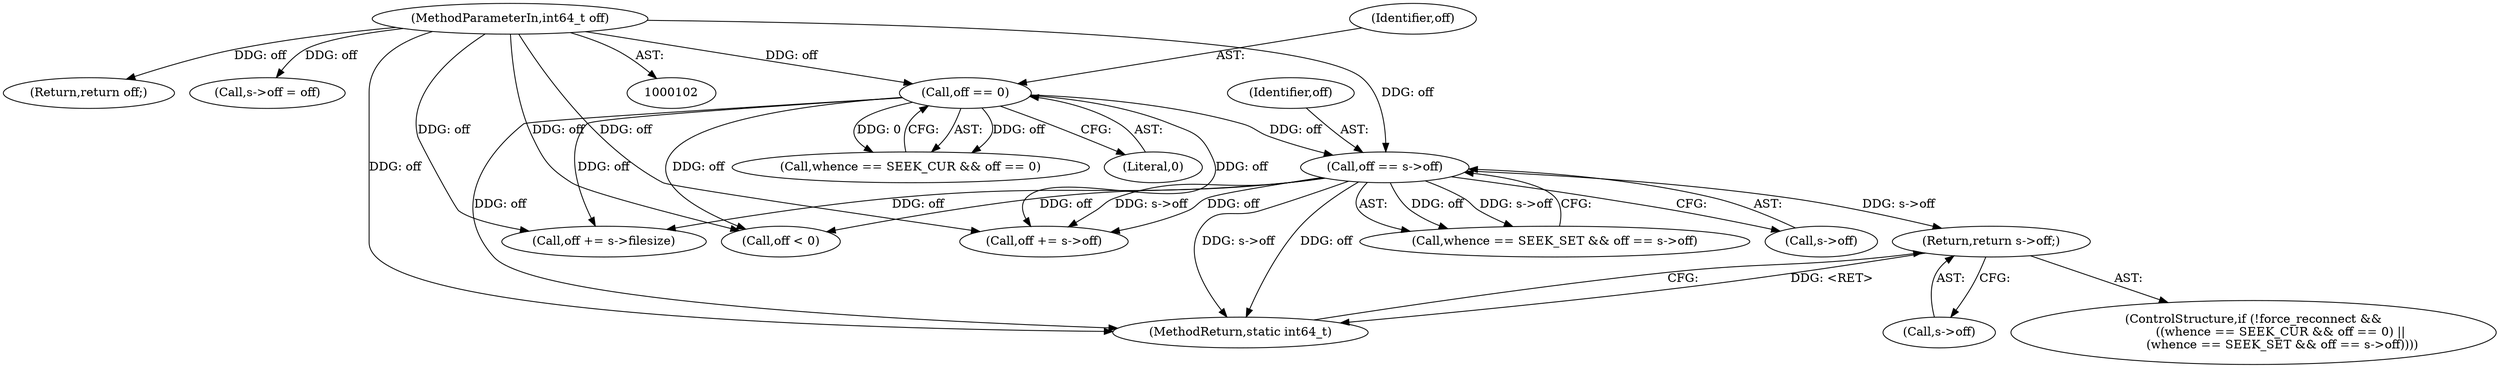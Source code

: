 digraph "0_FFmpeg_2a05c8f813de6f2278827734bf8102291e7484aa_5@pointer" {
"1000163" [label="(Return,return s->off;)"];
"1000158" [label="(Call,off == s->off)"];
"1000151" [label="(Call,off == 0)"];
"1000104" [label="(MethodParameterIn,int64_t off)"];
"1000163" [label="(Return,return s->off;)"];
"1000153" [label="(Literal,0)"];
"1000152" [label="(Identifier,off)"];
"1000304" [label="(Return,return off;)"];
"1000154" [label="(Call,whence == SEEK_SET && off == s->off)"];
"1000164" [label="(Call,s->off)"];
"1000216" [label="(Call,s->off = off)"];
"1000159" [label="(Identifier,off)"];
"1000160" [label="(Call,s->off)"];
"1000142" [label="(ControlStructure,if (!force_reconnect &&\n              ((whence == SEEK_CUR && off == 0) ||\n               (whence == SEEK_SET && off == s->off))))"];
"1000147" [label="(Call,whence == SEEK_CUR && off == 0)"];
"1000306" [label="(MethodReturn,static int64_t)"];
"1000104" [label="(MethodParameterIn,int64_t off)"];
"1000151" [label="(Call,off == 0)"];
"1000158" [label="(Call,off == s->off)"];
"1000196" [label="(Call,off += s->filesize)"];
"1000186" [label="(Call,off += s->off)"];
"1000210" [label="(Call,off < 0)"];
"1000163" -> "1000142"  [label="AST: "];
"1000163" -> "1000164"  [label="CFG: "];
"1000164" -> "1000163"  [label="AST: "];
"1000306" -> "1000163"  [label="CFG: "];
"1000163" -> "1000306"  [label="DDG: <RET>"];
"1000158" -> "1000163"  [label="DDG: s->off"];
"1000158" -> "1000154"  [label="AST: "];
"1000158" -> "1000160"  [label="CFG: "];
"1000159" -> "1000158"  [label="AST: "];
"1000160" -> "1000158"  [label="AST: "];
"1000154" -> "1000158"  [label="CFG: "];
"1000158" -> "1000306"  [label="DDG: off"];
"1000158" -> "1000306"  [label="DDG: s->off"];
"1000158" -> "1000154"  [label="DDG: off"];
"1000158" -> "1000154"  [label="DDG: s->off"];
"1000151" -> "1000158"  [label="DDG: off"];
"1000104" -> "1000158"  [label="DDG: off"];
"1000158" -> "1000186"  [label="DDG: s->off"];
"1000158" -> "1000186"  [label="DDG: off"];
"1000158" -> "1000196"  [label="DDG: off"];
"1000158" -> "1000210"  [label="DDG: off"];
"1000151" -> "1000147"  [label="AST: "];
"1000151" -> "1000153"  [label="CFG: "];
"1000152" -> "1000151"  [label="AST: "];
"1000153" -> "1000151"  [label="AST: "];
"1000147" -> "1000151"  [label="CFG: "];
"1000151" -> "1000306"  [label="DDG: off"];
"1000151" -> "1000147"  [label="DDG: off"];
"1000151" -> "1000147"  [label="DDG: 0"];
"1000104" -> "1000151"  [label="DDG: off"];
"1000151" -> "1000186"  [label="DDG: off"];
"1000151" -> "1000196"  [label="DDG: off"];
"1000151" -> "1000210"  [label="DDG: off"];
"1000104" -> "1000102"  [label="AST: "];
"1000104" -> "1000306"  [label="DDG: off"];
"1000104" -> "1000186"  [label="DDG: off"];
"1000104" -> "1000196"  [label="DDG: off"];
"1000104" -> "1000210"  [label="DDG: off"];
"1000104" -> "1000216"  [label="DDG: off"];
"1000104" -> "1000304"  [label="DDG: off"];
}
